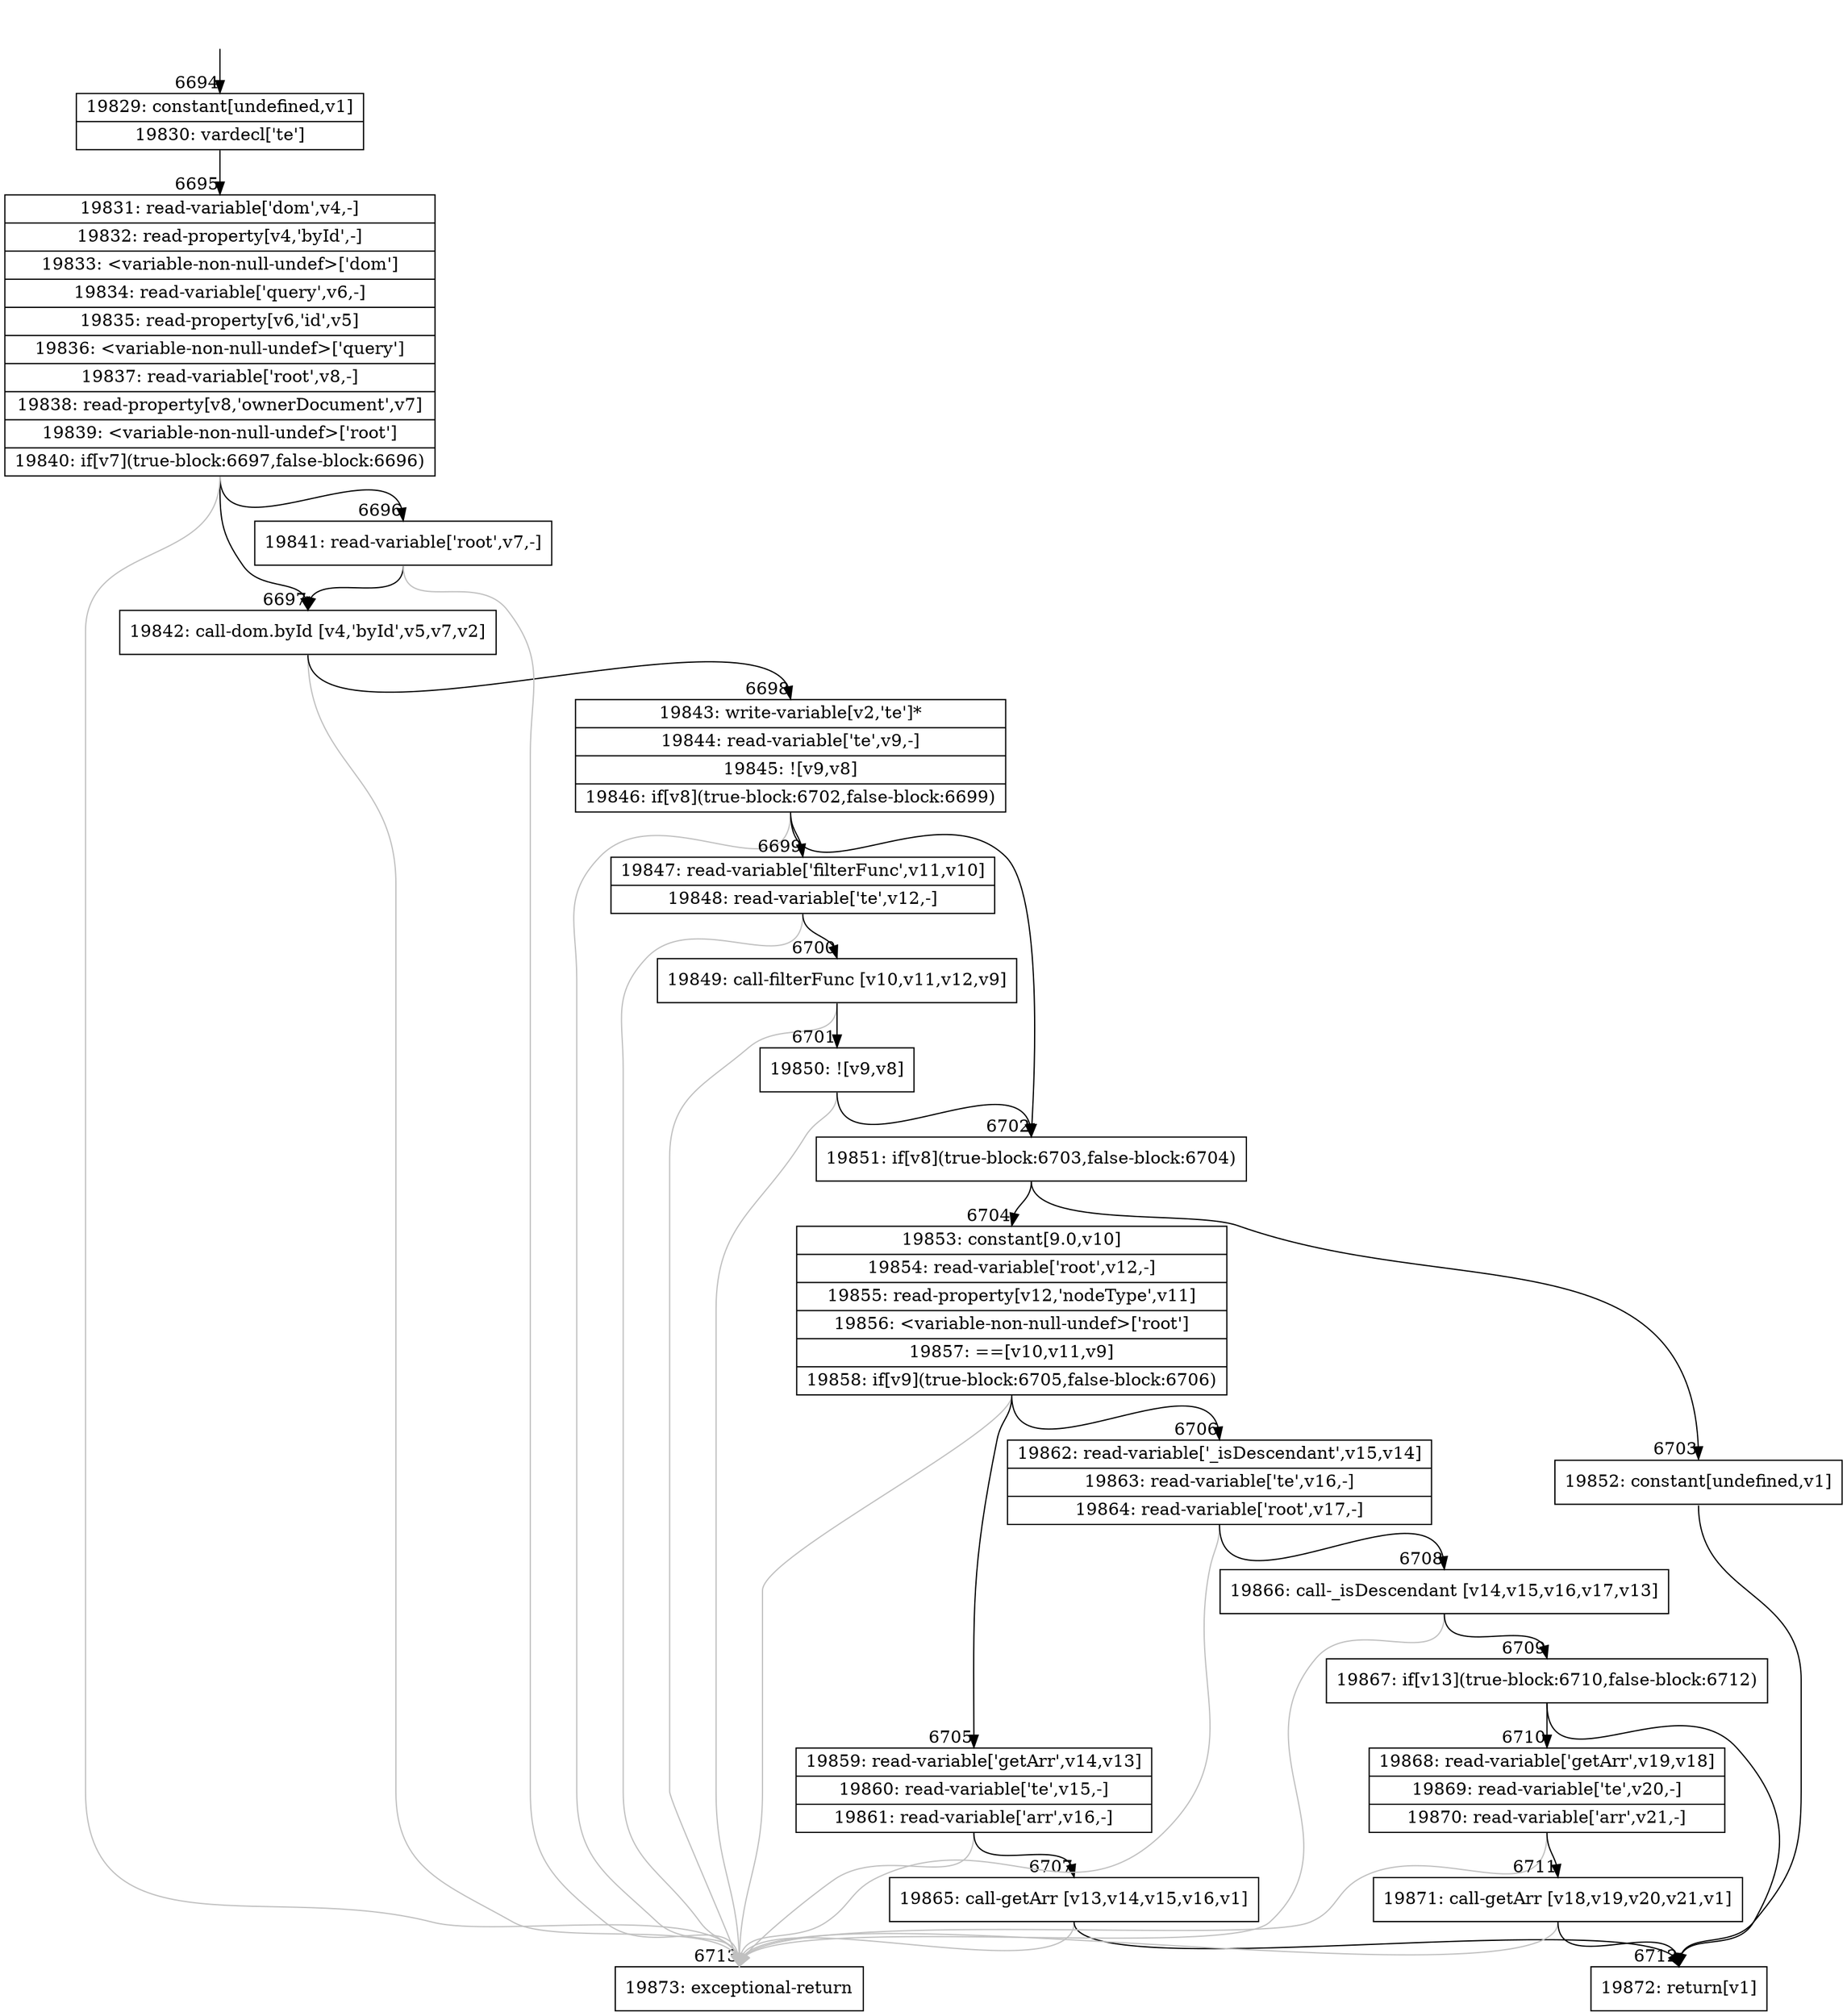 digraph {
rankdir="TD"
BB_entry475[shape=none,label=""];
BB_entry475 -> BB6694 [tailport=s, headport=n, headlabel="    6694"]
BB6694 [shape=record label="{19829: constant[undefined,v1]|19830: vardecl['te']}" ] 
BB6694 -> BB6695 [tailport=s, headport=n, headlabel="      6695"]
BB6695 [shape=record label="{19831: read-variable['dom',v4,-]|19832: read-property[v4,'byId',-]|19833: \<variable-non-null-undef\>['dom']|19834: read-variable['query',v6,-]|19835: read-property[v6,'id',v5]|19836: \<variable-non-null-undef\>['query']|19837: read-variable['root',v8,-]|19838: read-property[v8,'ownerDocument',v7]|19839: \<variable-non-null-undef\>['root']|19840: if[v7](true-block:6697,false-block:6696)}" ] 
BB6695 -> BB6697 [tailport=s, headport=n, headlabel="      6697"]
BB6695 -> BB6696 [tailport=s, headport=n, headlabel="      6696"]
BB6695 -> BB6713 [tailport=s, headport=n, color=gray, headlabel="      6713"]
BB6696 [shape=record label="{19841: read-variable['root',v7,-]}" ] 
BB6696 -> BB6697 [tailport=s, headport=n]
BB6696 -> BB6713 [tailport=s, headport=n, color=gray]
BB6697 [shape=record label="{19842: call-dom.byId [v4,'byId',v5,v7,v2]}" ] 
BB6697 -> BB6698 [tailport=s, headport=n, headlabel="      6698"]
BB6697 -> BB6713 [tailport=s, headport=n, color=gray]
BB6698 [shape=record label="{19843: write-variable[v2,'te']*|19844: read-variable['te',v9,-]|19845: ![v9,v8]|19846: if[v8](true-block:6702,false-block:6699)}" ] 
BB6698 -> BB6702 [tailport=s, headport=n, headlabel="      6702"]
BB6698 -> BB6699 [tailport=s, headport=n, headlabel="      6699"]
BB6698 -> BB6713 [tailport=s, headport=n, color=gray]
BB6699 [shape=record label="{19847: read-variable['filterFunc',v11,v10]|19848: read-variable['te',v12,-]}" ] 
BB6699 -> BB6700 [tailport=s, headport=n, headlabel="      6700"]
BB6699 -> BB6713 [tailport=s, headport=n, color=gray]
BB6700 [shape=record label="{19849: call-filterFunc [v10,v11,v12,v9]}" ] 
BB6700 -> BB6701 [tailport=s, headport=n, headlabel="      6701"]
BB6700 -> BB6713 [tailport=s, headport=n, color=gray]
BB6701 [shape=record label="{19850: ![v9,v8]}" ] 
BB6701 -> BB6702 [tailport=s, headport=n]
BB6701 -> BB6713 [tailport=s, headport=n, color=gray]
BB6702 [shape=record label="{19851: if[v8](true-block:6703,false-block:6704)}" ] 
BB6702 -> BB6703 [tailport=s, headport=n, headlabel="      6703"]
BB6702 -> BB6704 [tailport=s, headport=n, headlabel="      6704"]
BB6703 [shape=record label="{19852: constant[undefined,v1]}" ] 
BB6703 -> BB6712 [tailport=s, headport=n, headlabel="      6712"]
BB6704 [shape=record label="{19853: constant[9.0,v10]|19854: read-variable['root',v12,-]|19855: read-property[v12,'nodeType',v11]|19856: \<variable-non-null-undef\>['root']|19857: ==[v10,v11,v9]|19858: if[v9](true-block:6705,false-block:6706)}" ] 
BB6704 -> BB6705 [tailport=s, headport=n, headlabel="      6705"]
BB6704 -> BB6706 [tailport=s, headport=n, headlabel="      6706"]
BB6704 -> BB6713 [tailport=s, headport=n, color=gray]
BB6705 [shape=record label="{19859: read-variable['getArr',v14,v13]|19860: read-variable['te',v15,-]|19861: read-variable['arr',v16,-]}" ] 
BB6705 -> BB6707 [tailport=s, headport=n, headlabel="      6707"]
BB6705 -> BB6713 [tailport=s, headport=n, color=gray]
BB6706 [shape=record label="{19862: read-variable['_isDescendant',v15,v14]|19863: read-variable['te',v16,-]|19864: read-variable['root',v17,-]}" ] 
BB6706 -> BB6708 [tailport=s, headport=n, headlabel="      6708"]
BB6706 -> BB6713 [tailport=s, headport=n, color=gray]
BB6707 [shape=record label="{19865: call-getArr [v13,v14,v15,v16,v1]}" ] 
BB6707 -> BB6712 [tailport=s, headport=n]
BB6707 -> BB6713 [tailport=s, headport=n, color=gray]
BB6708 [shape=record label="{19866: call-_isDescendant [v14,v15,v16,v17,v13]}" ] 
BB6708 -> BB6709 [tailport=s, headport=n, headlabel="      6709"]
BB6708 -> BB6713 [tailport=s, headport=n, color=gray]
BB6709 [shape=record label="{19867: if[v13](true-block:6710,false-block:6712)}" ] 
BB6709 -> BB6710 [tailport=s, headport=n, headlabel="      6710"]
BB6709 -> BB6712 [tailport=s, headport=n]
BB6710 [shape=record label="{19868: read-variable['getArr',v19,v18]|19869: read-variable['te',v20,-]|19870: read-variable['arr',v21,-]}" ] 
BB6710 -> BB6711 [tailport=s, headport=n, headlabel="      6711"]
BB6710 -> BB6713 [tailport=s, headport=n, color=gray]
BB6711 [shape=record label="{19871: call-getArr [v18,v19,v20,v21,v1]}" ] 
BB6711 -> BB6712 [tailport=s, headport=n]
BB6711 -> BB6713 [tailport=s, headport=n, color=gray]
BB6712 [shape=record label="{19872: return[v1]}" ] 
BB6713 [shape=record label="{19873: exceptional-return}" ] 
//#$~ 9458
}

